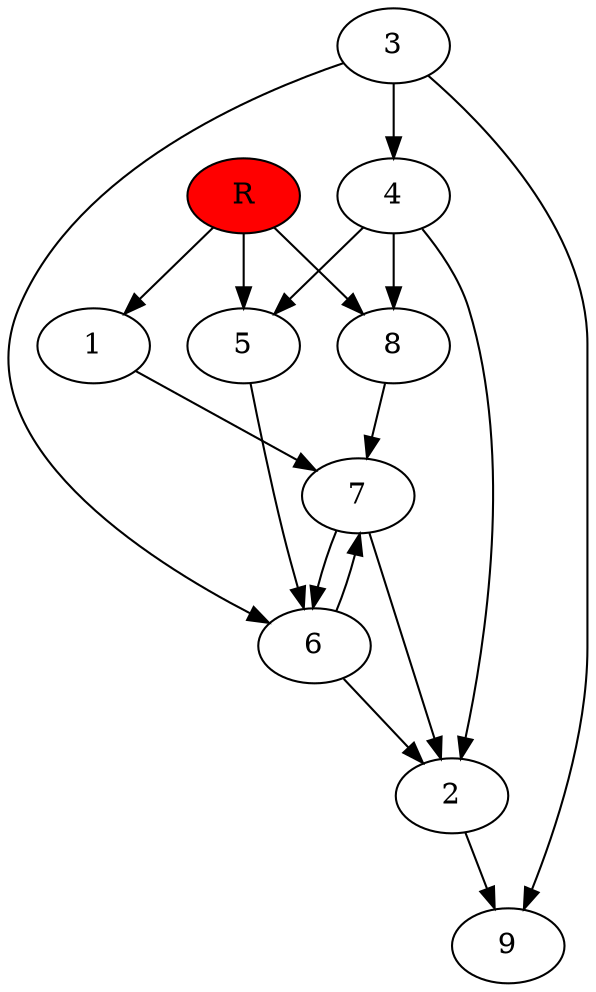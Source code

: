 digraph prb18338 {
	1
	2
	3
	4
	5
	6
	7
	8
	R [fillcolor="#ff0000" style=filled]
	1 -> 7
	2 -> 9
	3 -> 4
	3 -> 6
	3 -> 9
	4 -> 2
	4 -> 5
	4 -> 8
	5 -> 6
	6 -> 2
	6 -> 7
	7 -> 2
	7 -> 6
	8 -> 7
	R -> 1
	R -> 5
	R -> 8
}
